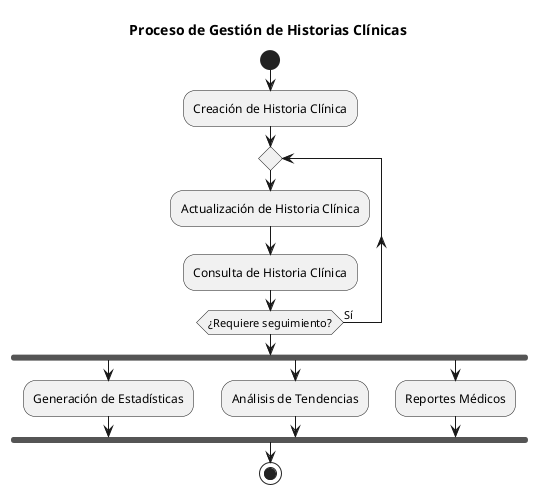 @startuml Workflow Historia Clínica - MediPlus

title Proceso de Gestión de Historias Clínicas

start
:Creación de Historia Clínica;
repeat
  :Actualización de Historia Clínica;
  :Consulta de Historia Clínica;
repeat while (¿Requiere seguimiento?) is (Sí)
fork
  :Generación de Estadísticas;
fork again
  :Análisis de Tendencias;
fork again
  :Reportes Médicos;
end fork
stop

@enduml
